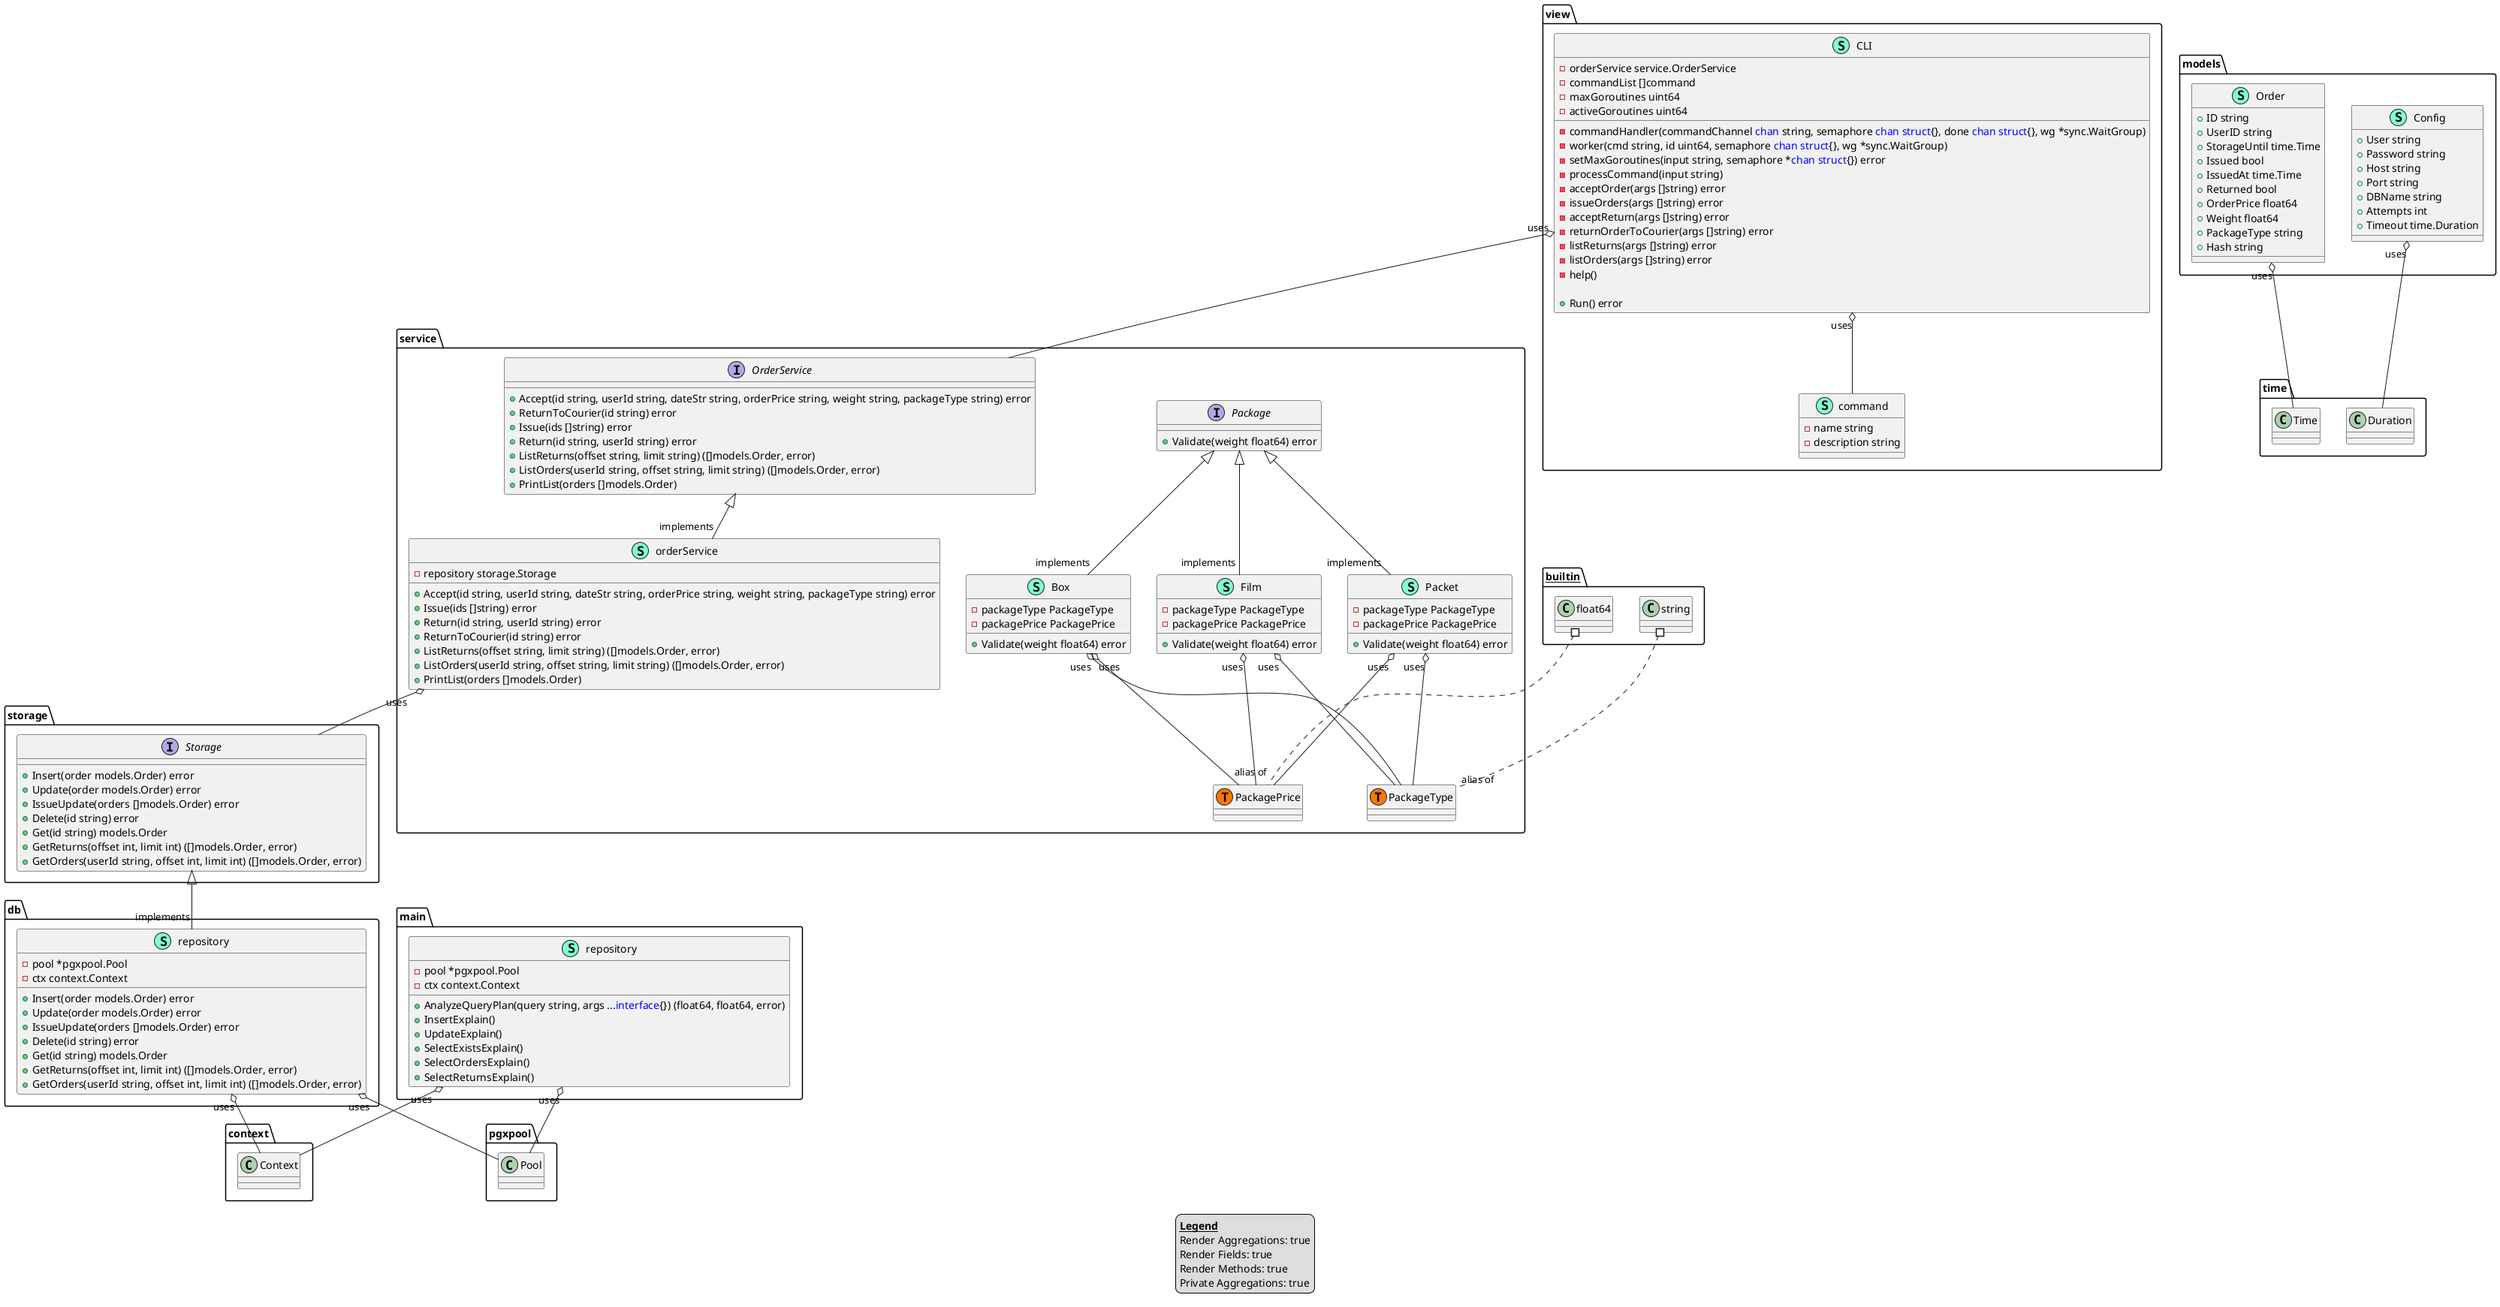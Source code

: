 @startuml
legend
<u><b>Legend</b></u>
Render Aggregations: true
Render Fields: true
Render Methods: true
Private Aggregations: true
end legend
namespace db {
    class repository << (S,Aquamarine) >> {
        - pool *pgxpool.Pool
        - ctx context.Context

        + Insert(order models.Order) error
        + Update(order models.Order) error
        + IssueUpdate(orders []models.Order) error
        + Delete(id string) error
        + Get(id string) models.Order
        + GetReturns(offset int, limit int) ([]models.Order, error)
        + GetOrders(userId string, offset int, limit int) ([]models.Order, error)

    }
}

"storage.Storage" <|-- "implements""db.repository"

"db.repository""uses" o-- "context.Context"
"db.repository""uses" o-- "pgxpool.Pool"

namespace main {
    class repository << (S,Aquamarine) >> {
        - pool *pgxpool.Pool
        - ctx context.Context

        + AnalyzeQueryPlan(query string, args ...<font color=blue>interface</font>{}) (float64, float64, error)
        + InsertExplain() 
        + UpdateExplain() 
        + SelectExistsExplain() 
        + SelectOrdersExplain() 
        + SelectReturnsExplain() 

    }
}


"main.repository""uses" o-- "context.Context"
"main.repository""uses" o-- "pgxpool.Pool"

namespace models {
    class Config << (S,Aquamarine) >> {
        + User string
        + Password string
        + Host string
        + Port string
        + DBName string
        + Attempts int
        + Timeout time.Duration

    }
    class Order << (S,Aquamarine) >> {
        + ID string
        + UserID string
        + StorageUntil time.Time
        + Issued bool
        + IssuedAt time.Time
        + Returned bool
        + OrderPrice float64
        + Weight float64
        + PackageType string
        + Hash string

    }
}


"models.Config""uses" o-- "time.Duration"
"models.Order""uses" o-- "time.Time"

namespace service {
    class Box << (S,Aquamarine) >> {
        - packageType PackageType
        - packagePrice PackagePrice

        + Validate(weight float64) error

    }
    class Film << (S,Aquamarine) >> {
        - packageType PackageType
        - packagePrice PackagePrice

        + Validate(weight float64) error

    }
    interface OrderService  {
        + Accept(id string, userId string, dateStr string, orderPrice string, weight string, packageType string) error
        + ReturnToCourier(id string) error
        + Issue(ids []string) error
        + Return(id string, userId string) error
        + ListReturns(offset string, limit string) ([]models.Order, error)
        + ListOrders(userId string, offset string, limit string) ([]models.Order, error)
        + PrintList(orders []models.Order) 

    }
    interface Package  {
        + Validate(weight float64) error

    }
    class Packet << (S,Aquamarine) >> {
        - packageType PackageType
        - packagePrice PackagePrice

        + Validate(weight float64) error

    }
    class orderService << (S,Aquamarine) >> {
        - repository storage.Storage

        + Accept(id string, userId string, dateStr string, orderPrice string, weight string, packageType string) error
        + Issue(ids []string) error
        + Return(id string, userId string) error
        + ReturnToCourier(id string) error
        + ListReturns(offset string, limit string) ([]models.Order, error)
        + ListOrders(userId string, offset string, limit string) ([]models.Order, error)
        + PrintList(orders []models.Order) 

    }
    class service.PackagePrice << (T, #FF7700) >>  {
    }
    class service.PackageType << (T, #FF7700) >>  {
    }
}

"service.Package" <|-- "implements""service.Box"
"service.Package" <|-- "implements""service.Film"
"service.Package" <|-- "implements""service.Packet"
"service.OrderService" <|-- "implements""service.orderService"

"service.Box""uses" o-- "service.PackagePrice"
"service.Box""uses" o-- "service.PackageType"
"service.Film""uses" o-- "service.PackagePrice"
"service.Film""uses" o-- "service.PackageType"
"service.Packet""uses" o-- "service.PackagePrice"
"service.Packet""uses" o-- "service.PackageType"
"service.orderService""uses" o-- "storage.Storage"

namespace storage {
    interface Storage  {
        + Insert(order models.Order) error
        + Update(order models.Order) error
        + IssueUpdate(orders []models.Order) error
        + Delete(id string) error
        + Get(id string) models.Order
        + GetReturns(offset int, limit int) ([]models.Order, error)
        + GetOrders(userId string, offset int, limit int) ([]models.Order, error)

    }
}



namespace view {
    class CLI << (S,Aquamarine) >> {
        - orderService service.OrderService
        - commandList []command
        - maxGoroutines uint64
        - activeGoroutines uint64

        - commandHandler(commandChannel <font color=blue>chan</font> string, semaphore <font color=blue>chan</font> <font color=blue>struct</font>{}, done <font color=blue>chan</font> <font color=blue>struct</font>{}, wg *sync.WaitGroup) 
        - worker(cmd string, id uint64, semaphore <font color=blue>chan</font> <font color=blue>struct</font>{}, wg *sync.WaitGroup) 
        - setMaxGoroutines(input string, semaphore *<font color=blue>chan</font> <font color=blue>struct</font>{}) error
        - processCommand(input string) 
        - acceptOrder(args []string) error
        - issueOrders(args []string) error
        - acceptReturn(args []string) error
        - returnOrderToCourier(args []string) error
        - listReturns(args []string) error
        - listOrders(args []string) error
        - help() 

        + Run() error

    }
    class command << (S,Aquamarine) >> {
        - name string
        - description string

    }
}


"view.CLI""uses" o-- "service.OrderService"
"view.CLI""uses" o-- "view.command"

"__builtin__.float64" #.. "alias of""service.PackagePrice"
"__builtin__.string" #.. "alias of""service.PackageType"
@enduml
